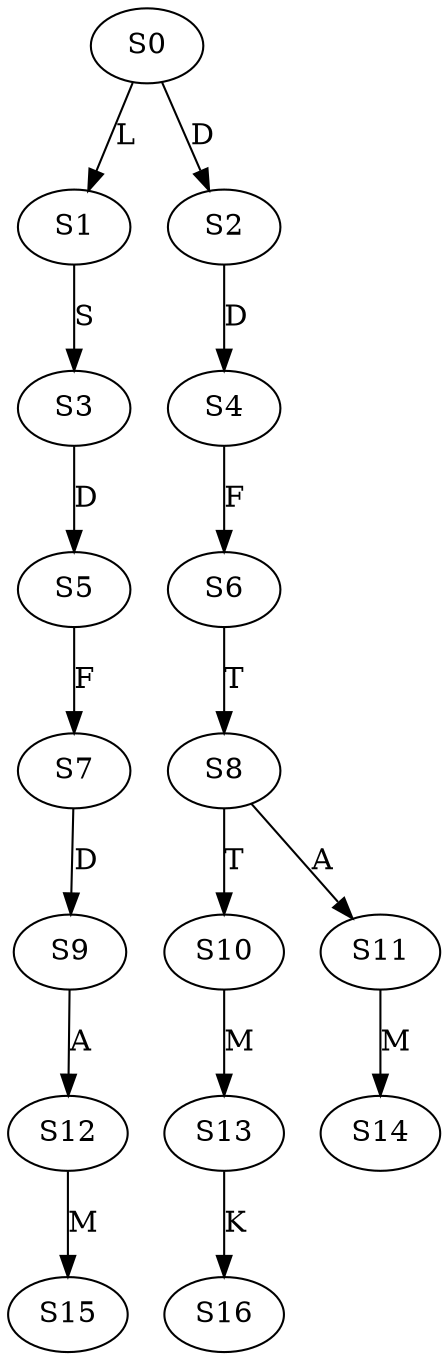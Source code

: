 strict digraph  {
	S0 -> S1 [ label = L ];
	S0 -> S2 [ label = D ];
	S1 -> S3 [ label = S ];
	S2 -> S4 [ label = D ];
	S3 -> S5 [ label = D ];
	S4 -> S6 [ label = F ];
	S5 -> S7 [ label = F ];
	S6 -> S8 [ label = T ];
	S7 -> S9 [ label = D ];
	S8 -> S10 [ label = T ];
	S8 -> S11 [ label = A ];
	S9 -> S12 [ label = A ];
	S10 -> S13 [ label = M ];
	S11 -> S14 [ label = M ];
	S12 -> S15 [ label = M ];
	S13 -> S16 [ label = K ];
}
